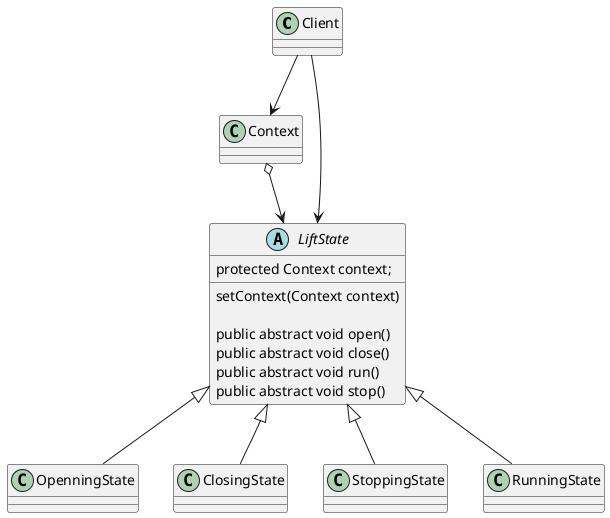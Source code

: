 @startuml
class Client

class Context

abstract class LiftState

class OpenningState
class ClosingState
class StoppingState
class RunningState

Client --> LiftState
Client --> Context


Context o--> LiftState

LiftState <|-- OpenningState
LiftState <|-- ClosingState
LiftState <|-- StoppingState
LiftState <|-- RunningState



class Context {

}

 abstract class LiftState {
    protected Context context;
    setContext(Context context)

    public abstract void open()
    public abstract void close()
    public abstract void run()
    public abstract void stop()
}

@enduml